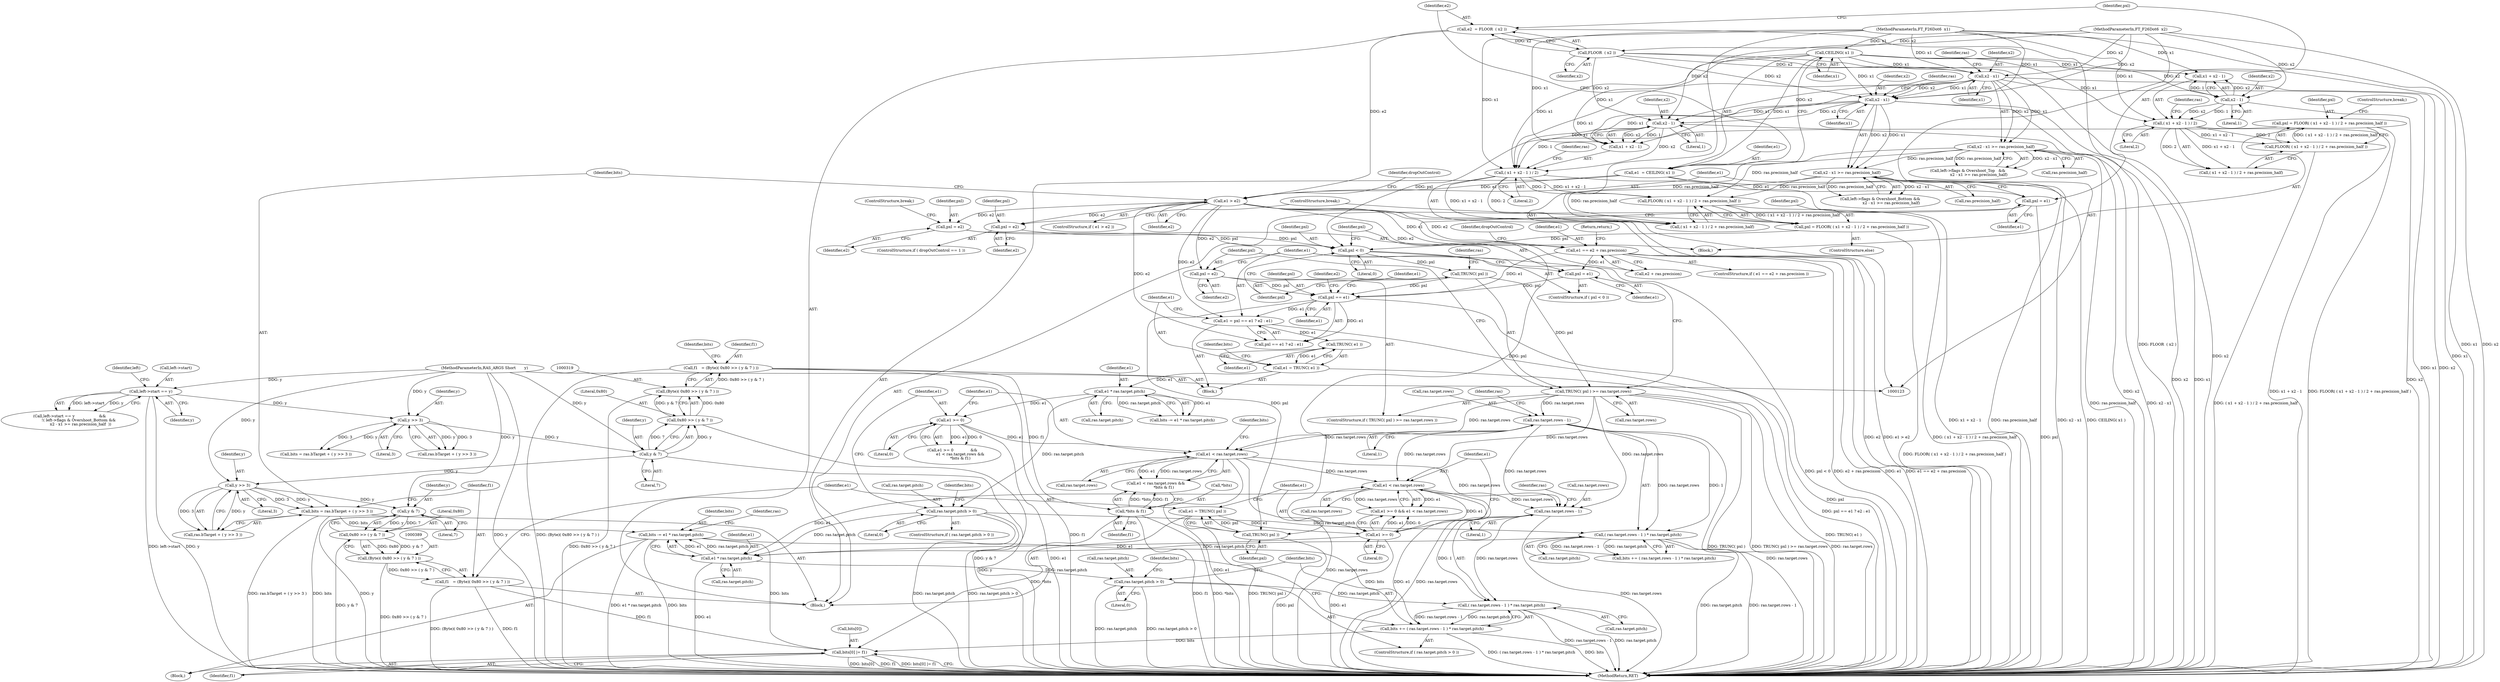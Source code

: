 digraph "1_savannah_b3500af717010137046ec4076d1e1c0641e33727_4@array" {
"1000444" [label="(Call,bits[0] |= f1)"];
"1000412" [label="(Call,bits -= e1 * ras.target.pitch)"];
"1000414" [label="(Call,e1 * ras.target.pitch)"];
"1000404" [label="(Call,e1 < ras.target.rows)"];
"1000401" [label="(Call,e1 >= 0)"];
"1000395" [label="(Call,e1 = TRUNC( pxl ))"];
"1000397" [label="(Call,TRUNC( pxl ))"];
"1000298" [label="(Call,pxl == e1)"];
"1000285" [label="(Call,TRUNC( pxl ))"];
"1000276" [label="(Call,pxl < 0)"];
"1000254" [label="(Call,pxl = e2)"];
"1000147" [label="(Call,e1 > e2)"];
"1000135" [label="(Call,e1  = CEILING( x1 ))"];
"1000137" [label="(Call,CEILING( x1 ))"];
"1000125" [label="(MethodParameterIn,FT_F26Dot6  x1)"];
"1000139" [label="(Call,e2  = FLOOR  ( x2 ))"];
"1000141" [label="(Call,FLOOR  ( x2 ))"];
"1000126" [label="(MethodParameterIn,FT_F26Dot6  x2)"];
"1000172" [label="(Call,pxl = e2)"];
"1000258" [label="(Call,pxl = FLOOR( ( x1 + x2 - 1 ) / 2 + ras.precision_half ))"];
"1000260" [label="(Call,FLOOR( ( x1 + x2 - 1 ) / 2 + ras.precision_half ))"];
"1000262" [label="(Call,( x1 + x2 - 1 ) / 2)"];
"1000215" [label="(Call,x2 - x1)"];
"1000243" [label="(Call,x2 - x1)"];
"1000265" [label="(Call,x2 - 1)"];
"1000214" [label="(Call,x2 - x1 >= ras.precision_half)"];
"1000242" [label="(Call,x2 - x1 >= ras.precision_half)"];
"1000177" [label="(Call,pxl = FLOOR( ( x1 + x2 - 1 ) / 2 + ras.precision_half ))"];
"1000179" [label="(Call,FLOOR( ( x1 + x2 - 1 ) / 2 + ras.precision_half ))"];
"1000181" [label="(Call,( x1 + x2 - 1 ) / 2)"];
"1000184" [label="(Call,x2 - 1)"];
"1000279" [label="(Call,pxl = e1)"];
"1000160" [label="(Call,e1 == e2 + ras.precision)"];
"1000292" [label="(Call,pxl = e2)"];
"1000143" [label="(Call,pxl = e1)"];
"1000363" [label="(Call,e1 < ras.target.rows)"];
"1000359" [label="(Call,e1 >= 0)"];
"1000327" [label="(Call,e1 * ras.target.pitch)"];
"1000303" [label="(Call,e1 = TRUNC( e1 ))"];
"1000305" [label="(Call,TRUNC( e1 ))"];
"1000295" [label="(Call,e1 = pxl == e1 ? e2 : e1)"];
"1000284" [label="(Call,TRUNC( pxl ) >= ras.target.rows)"];
"1000345" [label="(Call,ras.target.rows - 1)"];
"1000335" [label="(Call,ras.target.pitch > 0)"];
"1000344" [label="(Call,( ras.target.rows - 1 ) * ras.target.pitch)"];
"1000377" [label="(Call,bits = ras.bTarget + ( y >> 3 ))"];
"1000383" [label="(Call,y >> 3)"];
"1000322" [label="(Call,y & 7)"];
"1000313" [label="(Call,y >> 3)"];
"1000230" [label="(Call,left->start == y)"];
"1000124" [label="(MethodParameterIn,RAS_ARGS Short       y)"];
"1000429" [label="(Call,bits += ( ras.target.rows - 1 ) * ras.target.pitch)"];
"1000431" [label="(Call,( ras.target.rows - 1 ) * ras.target.pitch)"];
"1000432" [label="(Call,ras.target.rows - 1)"];
"1000422" [label="(Call,ras.target.pitch > 0)"];
"1000370" [label="(Call,*bits & f1)"];
"1000316" [label="(Call,f1   = (Byte)( 0x80 >> ( y & 7 ) ))"];
"1000318" [label="(Call,(Byte)( 0x80 >> ( y & 7 ) ))"];
"1000320" [label="(Call,0x80 >> ( y & 7 ))"];
"1000386" [label="(Call,f1   = (Byte)( 0x80 >> ( y & 7 ) ))"];
"1000388" [label="(Call,(Byte)( 0x80 >> ( y & 7 ) ))"];
"1000390" [label="(Call,0x80 >> ( y & 7 ))"];
"1000392" [label="(Call,y & 7)"];
"1000219" [label="(Identifier,ras)"];
"1000293" [label="(Identifier,pxl)"];
"1000272" [label="(ControlStructure,break;)"];
"1000321" [label="(Literal,0x80)"];
"1000162" [label="(Call,e2 + ras.precision)"];
"1000242" [label="(Call,x2 - x1 >= ras.precision_half)"];
"1000343" [label="(Identifier,bits)"];
"1000218" [label="(Call,ras.precision_half)"];
"1000246" [label="(Call,ras.precision_half)"];
"1000214" [label="(Call,x2 - x1 >= ras.precision_half)"];
"1000377" [label="(Call,bits = ras.bTarget + ( y >> 3 ))"];
"1000383" [label="(Call,y >> 3)"];
"1000438" [label="(Literal,1)"];
"1000263" [label="(Call,x1 + x2 - 1)"];
"1000441" [label="(Identifier,ras)"];
"1000304" [label="(Identifier,e1)"];
"1000397" [label="(Call,TRUNC( pxl ))"];
"1000262" [label="(Call,( x1 + x2 - 1 ) / 2)"];
"1000217" [label="(Identifier,x1)"];
"1000126" [label="(MethodParameterIn,FT_F26Dot6  x2)"];
"1000189" [label="(Identifier,ras)"];
"1000379" [label="(Call,ras.bTarget + ( y >> 3 ))"];
"1000135" [label="(Call,e1  = CEILING( x1 ))"];
"1000169" [label="(Identifier,dropOutControl)"];
"1000170" [label="(Block,)"];
"1000277" [label="(Identifier,pxl)"];
"1000313" [label="(Call,y >> 3)"];
"1000351" [label="(Literal,1)"];
"1000428" [label="(Literal,0)"];
"1000326" [label="(Identifier,bits)"];
"1000323" [label="(Identifier,y)"];
"1000398" [label="(Identifier,pxl)"];
"1000296" [label="(Identifier,e1)"];
"1000429" [label="(Call,bits += ( ras.target.rows - 1 ) * ras.target.pitch)"];
"1000178" [label="(Identifier,pxl)"];
"1000167" [label="(Block,)"];
"1000364" [label="(Identifier,e1)"];
"1000180" [label="(Call,( x1 + x2 - 1 ) / 2 + ras.precision_half)"];
"1000141" [label="(Call,FLOOR  ( x2 ))"];
"1000415" [label="(Identifier,e1)"];
"1000307" [label="(Call,bits = ras.bTarget + ( y >> 3 ))"];
"1000260" [label="(Call,FLOOR( ( x1 + x2 - 1 ) / 2 + ras.precision_half ))"];
"1000234" [label="(Identifier,y)"];
"1000370" [label="(Call,*bits & f1)"];
"1000362" [label="(Call,e1 < ras.target.rows &&\n             *bits & f1)"];
"1000414" [label="(Call,e1 * ras.target.pitch)"];
"1000191" [label="(ControlStructure,break;)"];
"1000284" [label="(Call,TRUNC( pxl ) >= ras.target.rows)"];
"1000268" [label="(Literal,2)"];
"1000308" [label="(Identifier,bits)"];
"1000400" [label="(Call,e1 >= 0 && e1 < ras.target.rows)"];
"1000320" [label="(Call,0x80 >> ( y & 7 ))"];
"1000187" [label="(Literal,2)"];
"1000315" [label="(Literal,3)"];
"1000395" [label="(Call,e1 = TRUNC( pxl ))"];
"1000177" [label="(Call,pxl = FLOOR( ( x1 + x2 - 1 ) / 2 + ras.precision_half ))"];
"1000346" [label="(Call,ras.target.rows)"];
"1000146" [label="(ControlStructure,if ( e1 > e2 ))"];
"1000322" [label="(Call,y & 7)"];
"1000294" [label="(Identifier,e2)"];
"1000259" [label="(Identifier,pxl)"];
"1000208" [label="(Call,left->flags & Overshoot_Top   &&\n                  x2 - x1 >= ras.precision_half)"];
"1000161" [label="(Identifier,e1)"];
"1000287" [label="(Call,ras.target.rows)"];
"1000124" [label="(MethodParameterIn,RAS_ARGS Short       y)"];
"1000401" [label="(Call,e1 >= 0)"];
"1000412" [label="(Call,bits -= e1 * ras.target.pitch)"];
"1000244" [label="(Identifier,x2)"];
"1000446" [label="(Identifier,bits)"];
"1000140" [label="(Identifier,e2)"];
"1000148" [label="(Identifier,e1)"];
"1000261" [label="(Call,( x1 + x2 - 1 ) / 2 + ras.precision_half)"];
"1000394" [label="(Literal,7)"];
"1000406" [label="(Call,ras.target.rows)"];
"1000403" [label="(Literal,0)"];
"1000172" [label="(Call,pxl = e2)"];
"1000279" [label="(Call,pxl = e1)"];
"1000182" [label="(Call,x1 + x2 - 1)"];
"1000405" [label="(Identifier,e1)"];
"1000361" [label="(Literal,0)"];
"1000184" [label="(Call,x2 - 1)"];
"1000433" [label="(Call,ras.target.rows)"];
"1000257" [label="(ControlStructure,else)"];
"1000336" [label="(Call,ras.target.pitch)"];
"1000386" [label="(Call,f1   = (Byte)( 0x80 >> ( y & 7 ) ))"];
"1000256" [label="(Identifier,e2)"];
"1000245" [label="(Identifier,x1)"];
"1000143" [label="(Call,pxl = e1)"];
"1000136" [label="(Identifier,e1)"];
"1000431" [label="(Call,( ras.target.rows - 1 ) * ras.target.pitch)"];
"1000292" [label="(Call,pxl = e2)"];
"1000425" [label="(Identifier,ras)"];
"1000295" [label="(Call,e1 = pxl == e1 ? e2 : e1)"];
"1000352" [label="(Call,ras.target.pitch)"];
"1000186" [label="(Literal,1)"];
"1000302" [label="(Identifier,e1)"];
"1000297" [label="(Call,pxl == e1 ? e2 : e1)"];
"1000390" [label="(Call,0x80 >> ( y & 7 ))"];
"1000402" [label="(Identifier,e1)"];
"1000365" [label="(Call,ras.target.rows)"];
"1000411" [label="(Block,)"];
"1000327" [label="(Call,e1 * ras.target.pitch)"];
"1000384" [label="(Identifier,y)"];
"1000391" [label="(Literal,0x80)"];
"1000300" [label="(Identifier,e1)"];
"1000359" [label="(Call,e1 >= 0)"];
"1000149" [label="(Identifier,e2)"];
"1000239" [label="(Identifier,left)"];
"1000354" [label="(Identifier,ras)"];
"1000278" [label="(Literal,0)"];
"1000142" [label="(Identifier,x2)"];
"1000335" [label="(Call,ras.target.pitch > 0)"];
"1000416" [label="(Call,ras.target.pitch)"];
"1000299" [label="(Identifier,pxl)"];
"1000137" [label="(Call,CEILING( x1 ))"];
"1000309" [label="(Call,ras.bTarget + ( y >> 3 ))"];
"1000181" [label="(Call,( x1 + x2 - 1 ) / 2)"];
"1000329" [label="(Call,ras.target.pitch)"];
"1000266" [label="(Identifier,x2)"];
"1000305" [label="(Call,TRUNC( e1 ))"];
"1000258" [label="(Call,pxl = FLOOR( ( x1 + x2 - 1 ) / 2 + ras.precision_half ))"];
"1000324" [label="(Literal,7)"];
"1000301" [label="(Identifier,e2)"];
"1000153" [label="(Identifier,dropOutControl)"];
"1000444" [label="(Call,bits[0] |= f1)"];
"1000276" [label="(Call,pxl < 0)"];
"1000179" [label="(Call,FLOOR( ( x1 + x2 - 1 ) / 2 + ras.precision_half ))"];
"1000325" [label="(Call,bits -= e1 * ras.target.pitch)"];
"1000270" [label="(Identifier,ras)"];
"1000449" [label="(MethodReturn,RET)"];
"1000318" [label="(Call,(Byte)( 0x80 >> ( y & 7 ) ))"];
"1000342" [label="(Call,bits += ( ras.target.rows - 1 ) * ras.target.pitch)"];
"1000160" [label="(Call,e1 == e2 + ras.precision)"];
"1000243" [label="(Call,x2 - x1)"];
"1000404" [label="(Call,e1 < ras.target.rows)"];
"1000341" [label="(Literal,0)"];
"1000422" [label="(Call,ras.target.pitch > 0)"];
"1000275" [label="(ControlStructure,if ( pxl < 0 ))"];
"1000236" [label="(Call,left->flags & Overshoot_Bottom &&\n                  x2 - x1 >= ras.precision_half)"];
"1000231" [label="(Call,left->start)"];
"1000344" [label="(Call,( ras.target.rows - 1 ) * ras.target.pitch)"];
"1000174" [label="(Identifier,e2)"];
"1000316" [label="(Call,f1   = (Byte)( 0x80 >> ( y & 7 ) ))"];
"1000215" [label="(Call,x2 - x1)"];
"1000372" [label="(Identifier,bits)"];
"1000317" [label="(Identifier,f1)"];
"1000393" [label="(Identifier,y)"];
"1000185" [label="(Identifier,x2)"];
"1000147" [label="(Call,e1 > e2)"];
"1000363" [label="(Call,e1 < ras.target.rows)"];
"1000439" [label="(Call,ras.target.pitch)"];
"1000129" [label="(Block,)"];
"1000145" [label="(Identifier,e1)"];
"1000360" [label="(Identifier,e1)"];
"1000280" [label="(Identifier,pxl)"];
"1000306" [label="(Identifier,e1)"];
"1000175" [label="(ControlStructure,break;)"];
"1000125" [label="(MethodParameterIn,FT_F26Dot6  x1)"];
"1000387" [label="(Identifier,f1)"];
"1000413" [label="(Identifier,bits)"];
"1000144" [label="(Identifier,pxl)"];
"1000373" [label="(Identifier,f1)"];
"1000448" [label="(Identifier,f1)"];
"1000396" [label="(Identifier,e1)"];
"1000173" [label="(Identifier,pxl)"];
"1000430" [label="(Identifier,bits)"];
"1000289" [label="(Identifier,ras)"];
"1000230" [label="(Call,left->start == y)"];
"1000229" [label="(Call,left->start == y                    &&\n               !( left->flags & Overshoot_Bottom &&\n                  x2 - x1 >= ras.precision_half  ))"];
"1000385" [label="(Literal,3)"];
"1000285" [label="(Call,TRUNC( pxl ))"];
"1000371" [label="(Call,*bits)"];
"1000254" [label="(Call,pxl = e2)"];
"1000216" [label="(Identifier,x2)"];
"1000267" [label="(Literal,1)"];
"1000432" [label="(Call,ras.target.rows - 1)"];
"1000139" [label="(Call,e2  = FLOOR  ( x2 ))"];
"1000303" [label="(Call,e1 = TRUNC( e1 ))"];
"1000283" [label="(ControlStructure,if ( TRUNC( pxl ) >= ras.target.rows ))"];
"1000334" [label="(ControlStructure,if ( ras.target.pitch > 0 ))"];
"1000255" [label="(Identifier,pxl)"];
"1000159" [label="(ControlStructure,if ( e1 == e2 + ras.precision ))"];
"1000376" [label="(Return,return;)"];
"1000314" [label="(Identifier,y)"];
"1000378" [label="(Identifier,bits)"];
"1000358" [label="(Call,e1 >= 0              &&\n             e1 < ras.target.rows &&\n             *bits & f1)"];
"1000423" [label="(Call,ras.target.pitch)"];
"1000298" [label="(Call,pxl == e1)"];
"1000250" [label="(ControlStructure,if ( dropOutControl == 1 ))"];
"1000247" [label="(Identifier,ras)"];
"1000281" [label="(Identifier,e1)"];
"1000392" [label="(Call,y & 7)"];
"1000421" [label="(ControlStructure,if ( ras.target.pitch > 0 ))"];
"1000286" [label="(Identifier,pxl)"];
"1000328" [label="(Identifier,e1)"];
"1000265" [label="(Call,x2 - 1)"];
"1000138" [label="(Identifier,x1)"];
"1000388" [label="(Call,(Byte)( 0x80 >> ( y & 7 ) ))"];
"1000445" [label="(Call,bits[0])"];
"1000345" [label="(Call,ras.target.rows - 1)"];
"1000444" -> "1000411"  [label="AST: "];
"1000444" -> "1000448"  [label="CFG: "];
"1000445" -> "1000444"  [label="AST: "];
"1000448" -> "1000444"  [label="AST: "];
"1000449" -> "1000444"  [label="CFG: "];
"1000444" -> "1000449"  [label="DDG: bits[0]"];
"1000444" -> "1000449"  [label="DDG: f1"];
"1000444" -> "1000449"  [label="DDG: bits[0] |= f1"];
"1000412" -> "1000444"  [label="DDG: bits"];
"1000429" -> "1000444"  [label="DDG: bits"];
"1000370" -> "1000444"  [label="DDG: *bits"];
"1000386" -> "1000444"  [label="DDG: f1"];
"1000412" -> "1000411"  [label="AST: "];
"1000412" -> "1000414"  [label="CFG: "];
"1000413" -> "1000412"  [label="AST: "];
"1000414" -> "1000412"  [label="AST: "];
"1000425" -> "1000412"  [label="CFG: "];
"1000412" -> "1000449"  [label="DDG: e1 * ras.target.pitch"];
"1000412" -> "1000449"  [label="DDG: bits"];
"1000414" -> "1000412"  [label="DDG: e1"];
"1000414" -> "1000412"  [label="DDG: ras.target.pitch"];
"1000377" -> "1000412"  [label="DDG: bits"];
"1000412" -> "1000429"  [label="DDG: bits"];
"1000414" -> "1000416"  [label="CFG: "];
"1000415" -> "1000414"  [label="AST: "];
"1000416" -> "1000414"  [label="AST: "];
"1000414" -> "1000449"  [label="DDG: e1"];
"1000404" -> "1000414"  [label="DDG: e1"];
"1000401" -> "1000414"  [label="DDG: e1"];
"1000335" -> "1000414"  [label="DDG: ras.target.pitch"];
"1000344" -> "1000414"  [label="DDG: ras.target.pitch"];
"1000414" -> "1000422"  [label="DDG: ras.target.pitch"];
"1000404" -> "1000400"  [label="AST: "];
"1000404" -> "1000406"  [label="CFG: "];
"1000405" -> "1000404"  [label="AST: "];
"1000406" -> "1000404"  [label="AST: "];
"1000400" -> "1000404"  [label="CFG: "];
"1000404" -> "1000449"  [label="DDG: e1"];
"1000404" -> "1000449"  [label="DDG: ras.target.rows"];
"1000404" -> "1000400"  [label="DDG: e1"];
"1000404" -> "1000400"  [label="DDG: ras.target.rows"];
"1000401" -> "1000404"  [label="DDG: e1"];
"1000363" -> "1000404"  [label="DDG: ras.target.rows"];
"1000284" -> "1000404"  [label="DDG: ras.target.rows"];
"1000345" -> "1000404"  [label="DDG: ras.target.rows"];
"1000404" -> "1000432"  [label="DDG: ras.target.rows"];
"1000401" -> "1000400"  [label="AST: "];
"1000401" -> "1000403"  [label="CFG: "];
"1000402" -> "1000401"  [label="AST: "];
"1000403" -> "1000401"  [label="AST: "];
"1000405" -> "1000401"  [label="CFG: "];
"1000400" -> "1000401"  [label="CFG: "];
"1000401" -> "1000449"  [label="DDG: e1"];
"1000401" -> "1000400"  [label="DDG: e1"];
"1000401" -> "1000400"  [label="DDG: 0"];
"1000395" -> "1000401"  [label="DDG: e1"];
"1000395" -> "1000129"  [label="AST: "];
"1000395" -> "1000397"  [label="CFG: "];
"1000396" -> "1000395"  [label="AST: "];
"1000397" -> "1000395"  [label="AST: "];
"1000402" -> "1000395"  [label="CFG: "];
"1000395" -> "1000449"  [label="DDG: TRUNC( pxl )"];
"1000397" -> "1000395"  [label="DDG: pxl"];
"1000397" -> "1000398"  [label="CFG: "];
"1000398" -> "1000397"  [label="AST: "];
"1000397" -> "1000449"  [label="DDG: pxl"];
"1000298" -> "1000397"  [label="DDG: pxl"];
"1000143" -> "1000397"  [label="DDG: pxl"];
"1000298" -> "1000297"  [label="AST: "];
"1000298" -> "1000300"  [label="CFG: "];
"1000299" -> "1000298"  [label="AST: "];
"1000300" -> "1000298"  [label="AST: "];
"1000301" -> "1000298"  [label="CFG: "];
"1000302" -> "1000298"  [label="CFG: "];
"1000298" -> "1000449"  [label="DDG: pxl"];
"1000298" -> "1000295"  [label="DDG: e1"];
"1000285" -> "1000298"  [label="DDG: pxl"];
"1000279" -> "1000298"  [label="DDG: pxl"];
"1000292" -> "1000298"  [label="DDG: pxl"];
"1000160" -> "1000298"  [label="DDG: e1"];
"1000298" -> "1000297"  [label="DDG: e1"];
"1000285" -> "1000284"  [label="AST: "];
"1000285" -> "1000286"  [label="CFG: "];
"1000286" -> "1000285"  [label="AST: "];
"1000289" -> "1000285"  [label="CFG: "];
"1000285" -> "1000284"  [label="DDG: pxl"];
"1000276" -> "1000285"  [label="DDG: pxl"];
"1000276" -> "1000275"  [label="AST: "];
"1000276" -> "1000278"  [label="CFG: "];
"1000277" -> "1000276"  [label="AST: "];
"1000278" -> "1000276"  [label="AST: "];
"1000280" -> "1000276"  [label="CFG: "];
"1000286" -> "1000276"  [label="CFG: "];
"1000276" -> "1000449"  [label="DDG: pxl < 0"];
"1000254" -> "1000276"  [label="DDG: pxl"];
"1000172" -> "1000276"  [label="DDG: pxl"];
"1000258" -> "1000276"  [label="DDG: pxl"];
"1000177" -> "1000276"  [label="DDG: pxl"];
"1000254" -> "1000250"  [label="AST: "];
"1000254" -> "1000256"  [label="CFG: "];
"1000255" -> "1000254"  [label="AST: "];
"1000256" -> "1000254"  [label="AST: "];
"1000272" -> "1000254"  [label="CFG: "];
"1000147" -> "1000254"  [label="DDG: e2"];
"1000147" -> "1000146"  [label="AST: "];
"1000147" -> "1000149"  [label="CFG: "];
"1000148" -> "1000147"  [label="AST: "];
"1000149" -> "1000147"  [label="AST: "];
"1000153" -> "1000147"  [label="CFG: "];
"1000378" -> "1000147"  [label="CFG: "];
"1000147" -> "1000449"  [label="DDG: e2"];
"1000147" -> "1000449"  [label="DDG: e1 > e2"];
"1000135" -> "1000147"  [label="DDG: e1"];
"1000139" -> "1000147"  [label="DDG: e2"];
"1000147" -> "1000160"  [label="DDG: e1"];
"1000147" -> "1000160"  [label="DDG: e2"];
"1000147" -> "1000162"  [label="DDG: e2"];
"1000147" -> "1000172"  [label="DDG: e2"];
"1000147" -> "1000292"  [label="DDG: e2"];
"1000147" -> "1000295"  [label="DDG: e2"];
"1000147" -> "1000297"  [label="DDG: e2"];
"1000135" -> "1000129"  [label="AST: "];
"1000135" -> "1000137"  [label="CFG: "];
"1000136" -> "1000135"  [label="AST: "];
"1000137" -> "1000135"  [label="AST: "];
"1000140" -> "1000135"  [label="CFG: "];
"1000135" -> "1000449"  [label="DDG: CEILING( x1 )"];
"1000137" -> "1000135"  [label="DDG: x1"];
"1000135" -> "1000143"  [label="DDG: e1"];
"1000137" -> "1000138"  [label="CFG: "];
"1000138" -> "1000137"  [label="AST: "];
"1000137" -> "1000449"  [label="DDG: x1"];
"1000125" -> "1000137"  [label="DDG: x1"];
"1000137" -> "1000181"  [label="DDG: x1"];
"1000137" -> "1000182"  [label="DDG: x1"];
"1000137" -> "1000215"  [label="DDG: x1"];
"1000137" -> "1000243"  [label="DDG: x1"];
"1000137" -> "1000262"  [label="DDG: x1"];
"1000137" -> "1000263"  [label="DDG: x1"];
"1000125" -> "1000123"  [label="AST: "];
"1000125" -> "1000449"  [label="DDG: x1"];
"1000125" -> "1000181"  [label="DDG: x1"];
"1000125" -> "1000182"  [label="DDG: x1"];
"1000125" -> "1000215"  [label="DDG: x1"];
"1000125" -> "1000243"  [label="DDG: x1"];
"1000125" -> "1000262"  [label="DDG: x1"];
"1000125" -> "1000263"  [label="DDG: x1"];
"1000139" -> "1000129"  [label="AST: "];
"1000139" -> "1000141"  [label="CFG: "];
"1000140" -> "1000139"  [label="AST: "];
"1000141" -> "1000139"  [label="AST: "];
"1000144" -> "1000139"  [label="CFG: "];
"1000139" -> "1000449"  [label="DDG: FLOOR  ( x2 )"];
"1000141" -> "1000139"  [label="DDG: x2"];
"1000141" -> "1000142"  [label="CFG: "];
"1000142" -> "1000141"  [label="AST: "];
"1000141" -> "1000449"  [label="DDG: x2"];
"1000126" -> "1000141"  [label="DDG: x2"];
"1000141" -> "1000184"  [label="DDG: x2"];
"1000141" -> "1000215"  [label="DDG: x2"];
"1000141" -> "1000243"  [label="DDG: x2"];
"1000141" -> "1000265"  [label="DDG: x2"];
"1000126" -> "1000123"  [label="AST: "];
"1000126" -> "1000449"  [label="DDG: x2"];
"1000126" -> "1000184"  [label="DDG: x2"];
"1000126" -> "1000215"  [label="DDG: x2"];
"1000126" -> "1000243"  [label="DDG: x2"];
"1000126" -> "1000265"  [label="DDG: x2"];
"1000172" -> "1000170"  [label="AST: "];
"1000172" -> "1000174"  [label="CFG: "];
"1000173" -> "1000172"  [label="AST: "];
"1000174" -> "1000172"  [label="AST: "];
"1000175" -> "1000172"  [label="CFG: "];
"1000258" -> "1000257"  [label="AST: "];
"1000258" -> "1000260"  [label="CFG: "];
"1000259" -> "1000258"  [label="AST: "];
"1000260" -> "1000258"  [label="AST: "];
"1000272" -> "1000258"  [label="CFG: "];
"1000258" -> "1000449"  [label="DDG: FLOOR( ( x1 + x2 - 1 ) / 2 + ras.precision_half )"];
"1000260" -> "1000258"  [label="DDG: ( x1 + x2 - 1 ) / 2 + ras.precision_half"];
"1000260" -> "1000261"  [label="CFG: "];
"1000261" -> "1000260"  [label="AST: "];
"1000260" -> "1000449"  [label="DDG: ( x1 + x2 - 1 ) / 2 + ras.precision_half"];
"1000262" -> "1000260"  [label="DDG: x1 + x2 - 1"];
"1000262" -> "1000260"  [label="DDG: 2"];
"1000214" -> "1000260"  [label="DDG: ras.precision_half"];
"1000242" -> "1000260"  [label="DDG: ras.precision_half"];
"1000262" -> "1000261"  [label="AST: "];
"1000262" -> "1000268"  [label="CFG: "];
"1000263" -> "1000262"  [label="AST: "];
"1000268" -> "1000262"  [label="AST: "];
"1000270" -> "1000262"  [label="CFG: "];
"1000262" -> "1000449"  [label="DDG: x1 + x2 - 1"];
"1000262" -> "1000261"  [label="DDG: x1 + x2 - 1"];
"1000262" -> "1000261"  [label="DDG: 2"];
"1000215" -> "1000262"  [label="DDG: x1"];
"1000243" -> "1000262"  [label="DDG: x1"];
"1000265" -> "1000262"  [label="DDG: x2"];
"1000265" -> "1000262"  [label="DDG: 1"];
"1000215" -> "1000214"  [label="AST: "];
"1000215" -> "1000217"  [label="CFG: "];
"1000216" -> "1000215"  [label="AST: "];
"1000217" -> "1000215"  [label="AST: "];
"1000219" -> "1000215"  [label="CFG: "];
"1000215" -> "1000449"  [label="DDG: x2"];
"1000215" -> "1000449"  [label="DDG: x1"];
"1000215" -> "1000214"  [label="DDG: x2"];
"1000215" -> "1000214"  [label="DDG: x1"];
"1000215" -> "1000243"  [label="DDG: x2"];
"1000215" -> "1000243"  [label="DDG: x1"];
"1000215" -> "1000263"  [label="DDG: x1"];
"1000215" -> "1000265"  [label="DDG: x2"];
"1000243" -> "1000242"  [label="AST: "];
"1000243" -> "1000245"  [label="CFG: "];
"1000244" -> "1000243"  [label="AST: "];
"1000245" -> "1000243"  [label="AST: "];
"1000247" -> "1000243"  [label="CFG: "];
"1000243" -> "1000449"  [label="DDG: x2"];
"1000243" -> "1000449"  [label="DDG: x1"];
"1000243" -> "1000242"  [label="DDG: x2"];
"1000243" -> "1000242"  [label="DDG: x1"];
"1000243" -> "1000263"  [label="DDG: x1"];
"1000243" -> "1000265"  [label="DDG: x2"];
"1000265" -> "1000263"  [label="AST: "];
"1000265" -> "1000267"  [label="CFG: "];
"1000266" -> "1000265"  [label="AST: "];
"1000267" -> "1000265"  [label="AST: "];
"1000263" -> "1000265"  [label="CFG: "];
"1000265" -> "1000449"  [label="DDG: x2"];
"1000265" -> "1000263"  [label="DDG: x2"];
"1000265" -> "1000263"  [label="DDG: 1"];
"1000214" -> "1000208"  [label="AST: "];
"1000214" -> "1000218"  [label="CFG: "];
"1000218" -> "1000214"  [label="AST: "];
"1000208" -> "1000214"  [label="CFG: "];
"1000214" -> "1000449"  [label="DDG: ras.precision_half"];
"1000214" -> "1000449"  [label="DDG: x2 - x1"];
"1000214" -> "1000208"  [label="DDG: x2 - x1"];
"1000214" -> "1000208"  [label="DDG: ras.precision_half"];
"1000214" -> "1000242"  [label="DDG: ras.precision_half"];
"1000214" -> "1000261"  [label="DDG: ras.precision_half"];
"1000242" -> "1000236"  [label="AST: "];
"1000242" -> "1000246"  [label="CFG: "];
"1000246" -> "1000242"  [label="AST: "];
"1000236" -> "1000242"  [label="CFG: "];
"1000242" -> "1000449"  [label="DDG: ras.precision_half"];
"1000242" -> "1000449"  [label="DDG: x2 - x1"];
"1000242" -> "1000236"  [label="DDG: x2 - x1"];
"1000242" -> "1000236"  [label="DDG: ras.precision_half"];
"1000242" -> "1000261"  [label="DDG: ras.precision_half"];
"1000177" -> "1000170"  [label="AST: "];
"1000177" -> "1000179"  [label="CFG: "];
"1000178" -> "1000177"  [label="AST: "];
"1000179" -> "1000177"  [label="AST: "];
"1000191" -> "1000177"  [label="CFG: "];
"1000177" -> "1000449"  [label="DDG: FLOOR( ( x1 + x2 - 1 ) / 2 + ras.precision_half )"];
"1000179" -> "1000177"  [label="DDG: ( x1 + x2 - 1 ) / 2 + ras.precision_half"];
"1000179" -> "1000180"  [label="CFG: "];
"1000180" -> "1000179"  [label="AST: "];
"1000179" -> "1000449"  [label="DDG: ( x1 + x2 - 1 ) / 2 + ras.precision_half"];
"1000181" -> "1000179"  [label="DDG: x1 + x2 - 1"];
"1000181" -> "1000179"  [label="DDG: 2"];
"1000181" -> "1000180"  [label="AST: "];
"1000181" -> "1000187"  [label="CFG: "];
"1000182" -> "1000181"  [label="AST: "];
"1000187" -> "1000181"  [label="AST: "];
"1000189" -> "1000181"  [label="CFG: "];
"1000181" -> "1000449"  [label="DDG: x1 + x2 - 1"];
"1000181" -> "1000180"  [label="DDG: x1 + x2 - 1"];
"1000181" -> "1000180"  [label="DDG: 2"];
"1000184" -> "1000181"  [label="DDG: x2"];
"1000184" -> "1000181"  [label="DDG: 1"];
"1000184" -> "1000182"  [label="AST: "];
"1000184" -> "1000186"  [label="CFG: "];
"1000185" -> "1000184"  [label="AST: "];
"1000186" -> "1000184"  [label="AST: "];
"1000182" -> "1000184"  [label="CFG: "];
"1000184" -> "1000449"  [label="DDG: x2"];
"1000184" -> "1000182"  [label="DDG: x2"];
"1000184" -> "1000182"  [label="DDG: 1"];
"1000279" -> "1000275"  [label="AST: "];
"1000279" -> "1000281"  [label="CFG: "];
"1000280" -> "1000279"  [label="AST: "];
"1000281" -> "1000279"  [label="AST: "];
"1000296" -> "1000279"  [label="CFG: "];
"1000160" -> "1000279"  [label="DDG: e1"];
"1000160" -> "1000159"  [label="AST: "];
"1000160" -> "1000162"  [label="CFG: "];
"1000161" -> "1000160"  [label="AST: "];
"1000162" -> "1000160"  [label="AST: "];
"1000169" -> "1000160"  [label="CFG: "];
"1000376" -> "1000160"  [label="CFG: "];
"1000160" -> "1000449"  [label="DDG: e1 == e2 + ras.precision"];
"1000160" -> "1000449"  [label="DDG: e2 + ras.precision"];
"1000160" -> "1000449"  [label="DDG: e1"];
"1000292" -> "1000283"  [label="AST: "];
"1000292" -> "1000294"  [label="CFG: "];
"1000293" -> "1000292"  [label="AST: "];
"1000294" -> "1000292"  [label="AST: "];
"1000296" -> "1000292"  [label="CFG: "];
"1000143" -> "1000129"  [label="AST: "];
"1000143" -> "1000145"  [label="CFG: "];
"1000144" -> "1000143"  [label="AST: "];
"1000145" -> "1000143"  [label="AST: "];
"1000148" -> "1000143"  [label="CFG: "];
"1000143" -> "1000449"  [label="DDG: pxl"];
"1000363" -> "1000362"  [label="AST: "];
"1000363" -> "1000365"  [label="CFG: "];
"1000364" -> "1000363"  [label="AST: "];
"1000365" -> "1000363"  [label="AST: "];
"1000372" -> "1000363"  [label="CFG: "];
"1000362" -> "1000363"  [label="CFG: "];
"1000363" -> "1000449"  [label="DDG: ras.target.rows"];
"1000363" -> "1000449"  [label="DDG: e1"];
"1000363" -> "1000362"  [label="DDG: e1"];
"1000363" -> "1000362"  [label="DDG: ras.target.rows"];
"1000359" -> "1000363"  [label="DDG: e1"];
"1000284" -> "1000363"  [label="DDG: ras.target.rows"];
"1000345" -> "1000363"  [label="DDG: ras.target.rows"];
"1000363" -> "1000432"  [label="DDG: ras.target.rows"];
"1000359" -> "1000358"  [label="AST: "];
"1000359" -> "1000361"  [label="CFG: "];
"1000360" -> "1000359"  [label="AST: "];
"1000361" -> "1000359"  [label="AST: "];
"1000364" -> "1000359"  [label="CFG: "];
"1000358" -> "1000359"  [label="CFG: "];
"1000359" -> "1000449"  [label="DDG: e1"];
"1000359" -> "1000358"  [label="DDG: e1"];
"1000359" -> "1000358"  [label="DDG: 0"];
"1000327" -> "1000359"  [label="DDG: e1"];
"1000327" -> "1000325"  [label="AST: "];
"1000327" -> "1000329"  [label="CFG: "];
"1000328" -> "1000327"  [label="AST: "];
"1000329" -> "1000327"  [label="AST: "];
"1000325" -> "1000327"  [label="CFG: "];
"1000327" -> "1000325"  [label="DDG: e1"];
"1000327" -> "1000325"  [label="DDG: ras.target.pitch"];
"1000303" -> "1000327"  [label="DDG: e1"];
"1000327" -> "1000335"  [label="DDG: ras.target.pitch"];
"1000303" -> "1000167"  [label="AST: "];
"1000303" -> "1000305"  [label="CFG: "];
"1000304" -> "1000303"  [label="AST: "];
"1000305" -> "1000303"  [label="AST: "];
"1000308" -> "1000303"  [label="CFG: "];
"1000303" -> "1000449"  [label="DDG: TRUNC( e1 )"];
"1000305" -> "1000303"  [label="DDG: e1"];
"1000305" -> "1000306"  [label="CFG: "];
"1000306" -> "1000305"  [label="AST: "];
"1000295" -> "1000305"  [label="DDG: e1"];
"1000295" -> "1000167"  [label="AST: "];
"1000295" -> "1000297"  [label="CFG: "];
"1000296" -> "1000295"  [label="AST: "];
"1000297" -> "1000295"  [label="AST: "];
"1000304" -> "1000295"  [label="CFG: "];
"1000295" -> "1000449"  [label="DDG: pxl == e1 ? e2 : e1"];
"1000284" -> "1000283"  [label="AST: "];
"1000284" -> "1000287"  [label="CFG: "];
"1000287" -> "1000284"  [label="AST: "];
"1000293" -> "1000284"  [label="CFG: "];
"1000296" -> "1000284"  [label="CFG: "];
"1000284" -> "1000449"  [label="DDG: TRUNC( pxl )"];
"1000284" -> "1000449"  [label="DDG: TRUNC( pxl ) >= ras.target.rows"];
"1000284" -> "1000449"  [label="DDG: ras.target.rows"];
"1000284" -> "1000345"  [label="DDG: ras.target.rows"];
"1000284" -> "1000432"  [label="DDG: ras.target.rows"];
"1000345" -> "1000344"  [label="AST: "];
"1000345" -> "1000351"  [label="CFG: "];
"1000346" -> "1000345"  [label="AST: "];
"1000351" -> "1000345"  [label="AST: "];
"1000354" -> "1000345"  [label="CFG: "];
"1000345" -> "1000449"  [label="DDG: ras.target.rows"];
"1000345" -> "1000344"  [label="DDG: ras.target.rows"];
"1000345" -> "1000344"  [label="DDG: 1"];
"1000345" -> "1000432"  [label="DDG: ras.target.rows"];
"1000335" -> "1000334"  [label="AST: "];
"1000335" -> "1000341"  [label="CFG: "];
"1000336" -> "1000335"  [label="AST: "];
"1000341" -> "1000335"  [label="AST: "];
"1000343" -> "1000335"  [label="CFG: "];
"1000360" -> "1000335"  [label="CFG: "];
"1000335" -> "1000449"  [label="DDG: ras.target.pitch"];
"1000335" -> "1000449"  [label="DDG: ras.target.pitch > 0"];
"1000335" -> "1000344"  [label="DDG: ras.target.pitch"];
"1000344" -> "1000342"  [label="AST: "];
"1000344" -> "1000352"  [label="CFG: "];
"1000352" -> "1000344"  [label="AST: "];
"1000342" -> "1000344"  [label="CFG: "];
"1000344" -> "1000449"  [label="DDG: ras.target.pitch"];
"1000344" -> "1000449"  [label="DDG: ras.target.rows - 1"];
"1000344" -> "1000342"  [label="DDG: ras.target.rows - 1"];
"1000344" -> "1000342"  [label="DDG: ras.target.pitch"];
"1000377" -> "1000129"  [label="AST: "];
"1000377" -> "1000379"  [label="CFG: "];
"1000378" -> "1000377"  [label="AST: "];
"1000379" -> "1000377"  [label="AST: "];
"1000387" -> "1000377"  [label="CFG: "];
"1000377" -> "1000449"  [label="DDG: ras.bTarget + ( y >> 3 )"];
"1000377" -> "1000449"  [label="DDG: bits"];
"1000383" -> "1000377"  [label="DDG: y"];
"1000383" -> "1000377"  [label="DDG: 3"];
"1000383" -> "1000379"  [label="AST: "];
"1000383" -> "1000385"  [label="CFG: "];
"1000384" -> "1000383"  [label="AST: "];
"1000385" -> "1000383"  [label="AST: "];
"1000379" -> "1000383"  [label="CFG: "];
"1000383" -> "1000379"  [label="DDG: y"];
"1000383" -> "1000379"  [label="DDG: 3"];
"1000322" -> "1000383"  [label="DDG: y"];
"1000124" -> "1000383"  [label="DDG: y"];
"1000383" -> "1000392"  [label="DDG: y"];
"1000322" -> "1000320"  [label="AST: "];
"1000322" -> "1000324"  [label="CFG: "];
"1000323" -> "1000322"  [label="AST: "];
"1000324" -> "1000322"  [label="AST: "];
"1000320" -> "1000322"  [label="CFG: "];
"1000322" -> "1000449"  [label="DDG: y"];
"1000322" -> "1000320"  [label="DDG: y"];
"1000322" -> "1000320"  [label="DDG: 7"];
"1000313" -> "1000322"  [label="DDG: y"];
"1000124" -> "1000322"  [label="DDG: y"];
"1000313" -> "1000309"  [label="AST: "];
"1000313" -> "1000315"  [label="CFG: "];
"1000314" -> "1000313"  [label="AST: "];
"1000315" -> "1000313"  [label="AST: "];
"1000309" -> "1000313"  [label="CFG: "];
"1000313" -> "1000307"  [label="DDG: y"];
"1000313" -> "1000307"  [label="DDG: 3"];
"1000313" -> "1000309"  [label="DDG: y"];
"1000313" -> "1000309"  [label="DDG: 3"];
"1000230" -> "1000313"  [label="DDG: y"];
"1000124" -> "1000313"  [label="DDG: y"];
"1000230" -> "1000229"  [label="AST: "];
"1000230" -> "1000234"  [label="CFG: "];
"1000231" -> "1000230"  [label="AST: "];
"1000234" -> "1000230"  [label="AST: "];
"1000239" -> "1000230"  [label="CFG: "];
"1000229" -> "1000230"  [label="CFG: "];
"1000230" -> "1000449"  [label="DDG: left->start"];
"1000230" -> "1000449"  [label="DDG: y"];
"1000230" -> "1000229"  [label="DDG: left->start"];
"1000230" -> "1000229"  [label="DDG: y"];
"1000124" -> "1000230"  [label="DDG: y"];
"1000124" -> "1000123"  [label="AST: "];
"1000124" -> "1000449"  [label="DDG: y"];
"1000124" -> "1000392"  [label="DDG: y"];
"1000429" -> "1000421"  [label="AST: "];
"1000429" -> "1000431"  [label="CFG: "];
"1000430" -> "1000429"  [label="AST: "];
"1000431" -> "1000429"  [label="AST: "];
"1000446" -> "1000429"  [label="CFG: "];
"1000429" -> "1000449"  [label="DDG: ( ras.target.rows - 1 ) * ras.target.pitch"];
"1000429" -> "1000449"  [label="DDG: bits"];
"1000431" -> "1000429"  [label="DDG: ras.target.rows - 1"];
"1000431" -> "1000429"  [label="DDG: ras.target.pitch"];
"1000431" -> "1000439"  [label="CFG: "];
"1000432" -> "1000431"  [label="AST: "];
"1000439" -> "1000431"  [label="AST: "];
"1000431" -> "1000449"  [label="DDG: ras.target.rows - 1"];
"1000431" -> "1000449"  [label="DDG: ras.target.pitch"];
"1000432" -> "1000431"  [label="DDG: ras.target.rows"];
"1000432" -> "1000431"  [label="DDG: 1"];
"1000422" -> "1000431"  [label="DDG: ras.target.pitch"];
"1000432" -> "1000438"  [label="CFG: "];
"1000433" -> "1000432"  [label="AST: "];
"1000438" -> "1000432"  [label="AST: "];
"1000441" -> "1000432"  [label="CFG: "];
"1000432" -> "1000449"  [label="DDG: ras.target.rows"];
"1000422" -> "1000421"  [label="AST: "];
"1000422" -> "1000428"  [label="CFG: "];
"1000423" -> "1000422"  [label="AST: "];
"1000428" -> "1000422"  [label="AST: "];
"1000430" -> "1000422"  [label="CFG: "];
"1000446" -> "1000422"  [label="CFG: "];
"1000422" -> "1000449"  [label="DDG: ras.target.pitch"];
"1000422" -> "1000449"  [label="DDG: ras.target.pitch > 0"];
"1000370" -> "1000362"  [label="AST: "];
"1000370" -> "1000373"  [label="CFG: "];
"1000371" -> "1000370"  [label="AST: "];
"1000373" -> "1000370"  [label="AST: "];
"1000362" -> "1000370"  [label="CFG: "];
"1000370" -> "1000449"  [label="DDG: f1"];
"1000370" -> "1000449"  [label="DDG: *bits"];
"1000370" -> "1000362"  [label="DDG: *bits"];
"1000370" -> "1000362"  [label="DDG: f1"];
"1000316" -> "1000370"  [label="DDG: f1"];
"1000316" -> "1000167"  [label="AST: "];
"1000316" -> "1000318"  [label="CFG: "];
"1000317" -> "1000316"  [label="AST: "];
"1000318" -> "1000316"  [label="AST: "];
"1000326" -> "1000316"  [label="CFG: "];
"1000316" -> "1000449"  [label="DDG: (Byte)( 0x80 >> ( y & 7 ) )"];
"1000316" -> "1000449"  [label="DDG: f1"];
"1000318" -> "1000316"  [label="DDG: 0x80 >> ( y & 7 )"];
"1000318" -> "1000320"  [label="CFG: "];
"1000319" -> "1000318"  [label="AST: "];
"1000320" -> "1000318"  [label="AST: "];
"1000318" -> "1000449"  [label="DDG: 0x80 >> ( y & 7 )"];
"1000320" -> "1000318"  [label="DDG: 0x80"];
"1000320" -> "1000318"  [label="DDG: y & 7"];
"1000321" -> "1000320"  [label="AST: "];
"1000320" -> "1000449"  [label="DDG: y & 7"];
"1000386" -> "1000129"  [label="AST: "];
"1000386" -> "1000388"  [label="CFG: "];
"1000387" -> "1000386"  [label="AST: "];
"1000388" -> "1000386"  [label="AST: "];
"1000396" -> "1000386"  [label="CFG: "];
"1000386" -> "1000449"  [label="DDG: (Byte)( 0x80 >> ( y & 7 ) )"];
"1000386" -> "1000449"  [label="DDG: f1"];
"1000388" -> "1000386"  [label="DDG: 0x80 >> ( y & 7 )"];
"1000388" -> "1000390"  [label="CFG: "];
"1000389" -> "1000388"  [label="AST: "];
"1000390" -> "1000388"  [label="AST: "];
"1000388" -> "1000449"  [label="DDG: 0x80 >> ( y & 7 )"];
"1000390" -> "1000388"  [label="DDG: 0x80"];
"1000390" -> "1000388"  [label="DDG: y & 7"];
"1000390" -> "1000392"  [label="CFG: "];
"1000391" -> "1000390"  [label="AST: "];
"1000392" -> "1000390"  [label="AST: "];
"1000390" -> "1000449"  [label="DDG: y & 7"];
"1000392" -> "1000390"  [label="DDG: y"];
"1000392" -> "1000390"  [label="DDG: 7"];
"1000392" -> "1000394"  [label="CFG: "];
"1000393" -> "1000392"  [label="AST: "];
"1000394" -> "1000392"  [label="AST: "];
"1000392" -> "1000449"  [label="DDG: y"];
}
